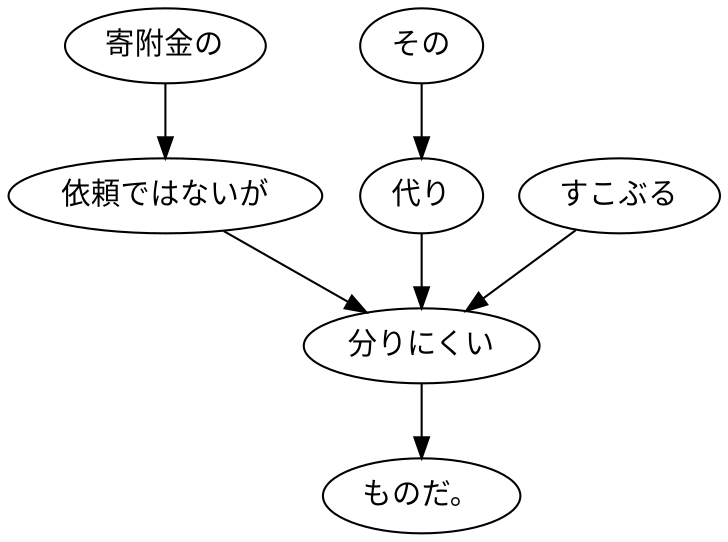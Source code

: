 digraph graph5819 {
	node0 [label="寄附金の"];
	node1 [label="依頼ではないが"];
	node2 [label="その"];
	node3 [label="代り"];
	node4 [label="すこぶる"];
	node5 [label="分りにくい"];
	node6 [label="ものだ。"];
	node0 -> node1;
	node1 -> node5;
	node2 -> node3;
	node3 -> node5;
	node4 -> node5;
	node5 -> node6;
}
